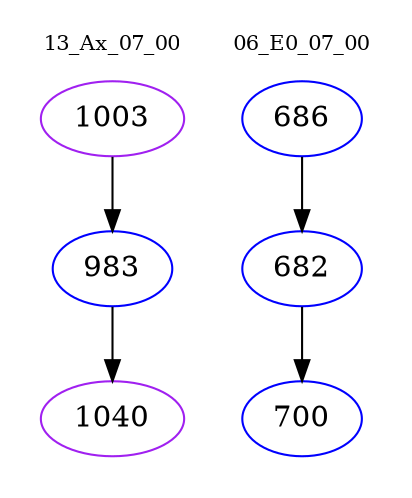 digraph{
subgraph cluster_0 {
color = white
label = "13_Ax_07_00";
fontsize=10;
T0_1003 [label="1003", color="purple"]
T0_1003 -> T0_983 [color="black"]
T0_983 [label="983", color="blue"]
T0_983 -> T0_1040 [color="black"]
T0_1040 [label="1040", color="purple"]
}
subgraph cluster_1 {
color = white
label = "06_E0_07_00";
fontsize=10;
T1_686 [label="686", color="blue"]
T1_686 -> T1_682 [color="black"]
T1_682 [label="682", color="blue"]
T1_682 -> T1_700 [color="black"]
T1_700 [label="700", color="blue"]
}
}
